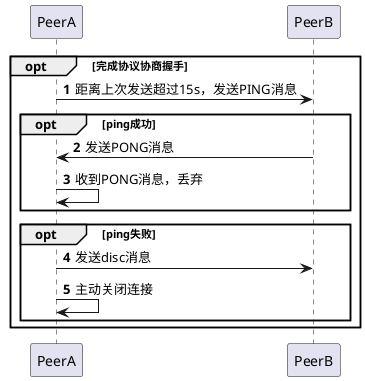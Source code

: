 @startuml
'https://plantuml.com/sequence-diagram

autonumber
participant PeerA as a
participant PeerB as b

opt 完成协议协商握手
    a -> b: 距离上次发送超过15s，发送PING消息
    opt ping成功
        b -> a: 发送PONG消息
        a -> a: 收到PONG消息，丢弃
    end opt

    opt ping失败
        a -> b: 发送disc消息
        a -> a: 主动关闭连接
    end opt
end opt
@enduml
